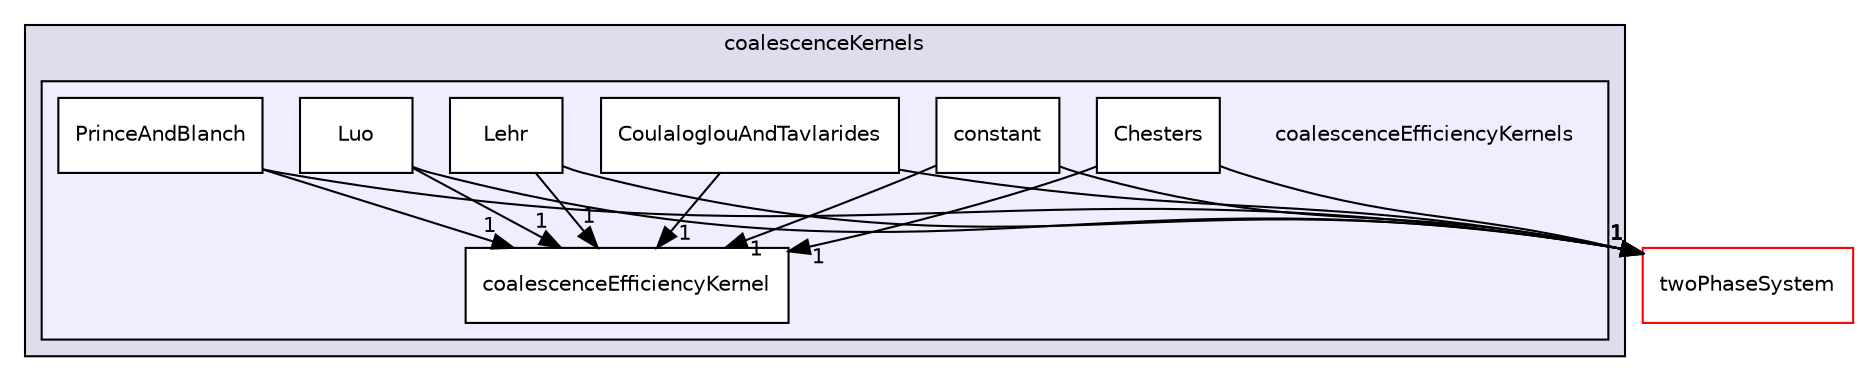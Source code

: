 digraph "coalescenceEfficiencyKernels" {
  bgcolor=transparent;
  compound=true
  node [ fontsize="10", fontname="Helvetica"];
  edge [ labelfontsize="10", labelfontname="Helvetica"];
  subgraph clusterdir_8f2ae065d706742e7732d935e797e22a {
    graph [ bgcolor="#ddddee", pencolor="black", label="coalescenceKernels" fontname="Helvetica", fontsize="10", URL="dir_8f2ae065d706742e7732d935e797e22a.html"]
  subgraph clusterdir_f8cea5ddaf85017118957b9ebd36b43c {
    graph [ bgcolor="#eeeeff", pencolor="black", label="" URL="dir_f8cea5ddaf85017118957b9ebd36b43c.html"];
    dir_f8cea5ddaf85017118957b9ebd36b43c [shape=plaintext label="coalescenceEfficiencyKernels"];
    dir_4953d782508ef221269bc26c11ecaee5 [shape=box label="Chesters" color="black" fillcolor="white" style="filled" URL="dir_4953d782508ef221269bc26c11ecaee5.html"];
    dir_64201f64a97ea2db4703a1fa734f7314 [shape=box label="coalescenceEfficiencyKernel" color="black" fillcolor="white" style="filled" URL="dir_64201f64a97ea2db4703a1fa734f7314.html"];
    dir_4376dac621611d14eb6b7f21481afab6 [shape=box label="constant" color="black" fillcolor="white" style="filled" URL="dir_4376dac621611d14eb6b7f21481afab6.html"];
    dir_2f5cb1c5939ef71911e5f95444158861 [shape=box label="CoulaloglouAndTavlarides" color="black" fillcolor="white" style="filled" URL="dir_2f5cb1c5939ef71911e5f95444158861.html"];
    dir_dc7395aa39b66078ddce205df3e4fb6a [shape=box label="Lehr" color="black" fillcolor="white" style="filled" URL="dir_dc7395aa39b66078ddce205df3e4fb6a.html"];
    dir_23c57b58408918b9693289af345ecb02 [shape=box label="Luo" color="black" fillcolor="white" style="filled" URL="dir_23c57b58408918b9693289af345ecb02.html"];
    dir_7379af5461510646c41055338721d69c [shape=box label="PrinceAndBlanch" color="black" fillcolor="white" style="filled" URL="dir_7379af5461510646c41055338721d69c.html"];
  }
  }
  dir_c8dd8d838525102dfd397a50c2714810 [shape=box label="twoPhaseSystem" color="red" URL="dir_c8dd8d838525102dfd397a50c2714810.html"];
  dir_2f5cb1c5939ef71911e5f95444158861->dir_c8dd8d838525102dfd397a50c2714810 [headlabel="1", labeldistance=1.5 headhref="dir_000111_000054.html"];
  dir_2f5cb1c5939ef71911e5f95444158861->dir_64201f64a97ea2db4703a1fa734f7314 [headlabel="1", labeldistance=1.5 headhref="dir_000111_000076.html"];
  dir_7379af5461510646c41055338721d69c->dir_c8dd8d838525102dfd397a50c2714810 [headlabel="1", labeldistance=1.5 headhref="dir_000318_000054.html"];
  dir_7379af5461510646c41055338721d69c->dir_64201f64a97ea2db4703a1fa734f7314 [headlabel="1", labeldistance=1.5 headhref="dir_000318_000076.html"];
  dir_4376dac621611d14eb6b7f21481afab6->dir_c8dd8d838525102dfd397a50c2714810 [headlabel="1", labeldistance=1.5 headhref="dir_000090_000054.html"];
  dir_4376dac621611d14eb6b7f21481afab6->dir_64201f64a97ea2db4703a1fa734f7314 [headlabel="1", labeldistance=1.5 headhref="dir_000090_000076.html"];
  dir_4953d782508ef221269bc26c11ecaee5->dir_c8dd8d838525102dfd397a50c2714810 [headlabel="1", labeldistance=1.5 headhref="dir_000075_000054.html"];
  dir_4953d782508ef221269bc26c11ecaee5->dir_64201f64a97ea2db4703a1fa734f7314 [headlabel="1", labeldistance=1.5 headhref="dir_000075_000076.html"];
  dir_dc7395aa39b66078ddce205df3e4fb6a->dir_c8dd8d838525102dfd397a50c2714810 [headlabel="1", labeldistance=1.5 headhref="dir_000211_000054.html"];
  dir_dc7395aa39b66078ddce205df3e4fb6a->dir_64201f64a97ea2db4703a1fa734f7314 [headlabel="1", labeldistance=1.5 headhref="dir_000211_000076.html"];
  dir_23c57b58408918b9693289af345ecb02->dir_c8dd8d838525102dfd397a50c2714810 [headlabel="1", labeldistance=1.5 headhref="dir_000222_000054.html"];
  dir_23c57b58408918b9693289af345ecb02->dir_64201f64a97ea2db4703a1fa734f7314 [headlabel="1", labeldistance=1.5 headhref="dir_000222_000076.html"];
}
